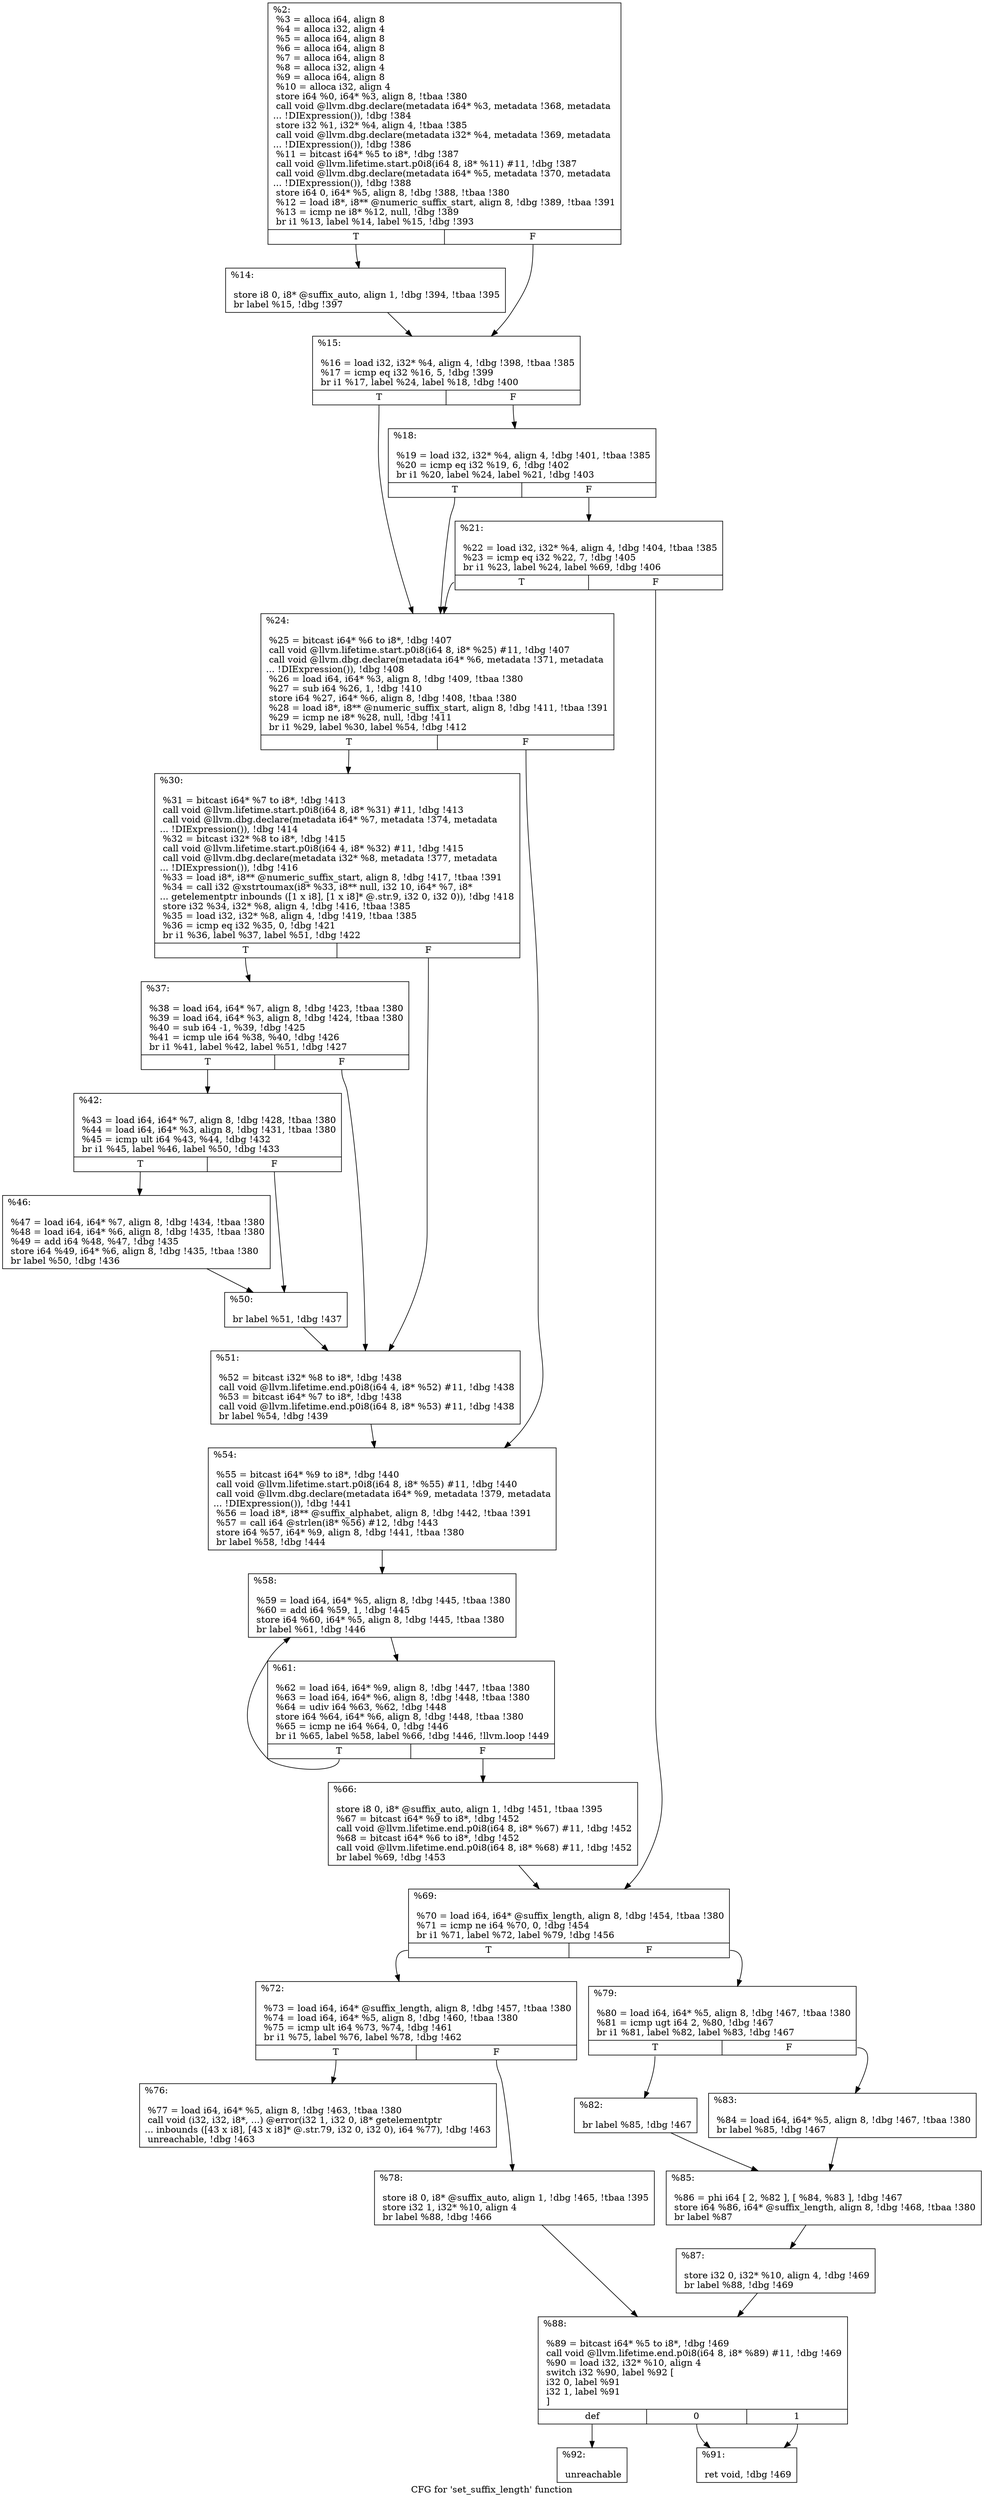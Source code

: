 digraph "CFG for 'set_suffix_length' function" {
	label="CFG for 'set_suffix_length' function";

	Node0x268ec70 [shape=record,label="{%2:\l  %3 = alloca i64, align 8\l  %4 = alloca i32, align 4\l  %5 = alloca i64, align 8\l  %6 = alloca i64, align 8\l  %7 = alloca i64, align 8\l  %8 = alloca i32, align 4\l  %9 = alloca i64, align 8\l  %10 = alloca i32, align 4\l  store i64 %0, i64* %3, align 8, !tbaa !380\l  call void @llvm.dbg.declare(metadata i64* %3, metadata !368, metadata\l... !DIExpression()), !dbg !384\l  store i32 %1, i32* %4, align 4, !tbaa !385\l  call void @llvm.dbg.declare(metadata i32* %4, metadata !369, metadata\l... !DIExpression()), !dbg !386\l  %11 = bitcast i64* %5 to i8*, !dbg !387\l  call void @llvm.lifetime.start.p0i8(i64 8, i8* %11) #11, !dbg !387\l  call void @llvm.dbg.declare(metadata i64* %5, metadata !370, metadata\l... !DIExpression()), !dbg !388\l  store i64 0, i64* %5, align 8, !dbg !388, !tbaa !380\l  %12 = load i8*, i8** @numeric_suffix_start, align 8, !dbg !389, !tbaa !391\l  %13 = icmp ne i8* %12, null, !dbg !389\l  br i1 %13, label %14, label %15, !dbg !393\l|{<s0>T|<s1>F}}"];
	Node0x268ec70:s0 -> Node0x26c4ab0;
	Node0x268ec70:s1 -> Node0x26c4b00;
	Node0x26c4ab0 [shape=record,label="{%14:\l\l  store i8 0, i8* @suffix_auto, align 1, !dbg !394, !tbaa !395\l  br label %15, !dbg !397\l}"];
	Node0x26c4ab0 -> Node0x26c4b00;
	Node0x26c4b00 [shape=record,label="{%15:\l\l  %16 = load i32, i32* %4, align 4, !dbg !398, !tbaa !385\l  %17 = icmp eq i32 %16, 5, !dbg !399\l  br i1 %17, label %24, label %18, !dbg !400\l|{<s0>T|<s1>F}}"];
	Node0x26c4b00:s0 -> Node0x26c4bf0;
	Node0x26c4b00:s1 -> Node0x26c4b50;
	Node0x26c4b50 [shape=record,label="{%18:\l\l  %19 = load i32, i32* %4, align 4, !dbg !401, !tbaa !385\l  %20 = icmp eq i32 %19, 6, !dbg !402\l  br i1 %20, label %24, label %21, !dbg !403\l|{<s0>T|<s1>F}}"];
	Node0x26c4b50:s0 -> Node0x26c4bf0;
	Node0x26c4b50:s1 -> Node0x26c4ba0;
	Node0x26c4ba0 [shape=record,label="{%21:\l\l  %22 = load i32, i32* %4, align 4, !dbg !404, !tbaa !385\l  %23 = icmp eq i32 %22, 7, !dbg !405\l  br i1 %23, label %24, label %69, !dbg !406\l|{<s0>T|<s1>F}}"];
	Node0x26c4ba0:s0 -> Node0x26c4bf0;
	Node0x26c4ba0:s1 -> Node0x26c4f60;
	Node0x26c4bf0 [shape=record,label="{%24:\l\l  %25 = bitcast i64* %6 to i8*, !dbg !407\l  call void @llvm.lifetime.start.p0i8(i64 8, i8* %25) #11, !dbg !407\l  call void @llvm.dbg.declare(metadata i64* %6, metadata !371, metadata\l... !DIExpression()), !dbg !408\l  %26 = load i64, i64* %3, align 8, !dbg !409, !tbaa !380\l  %27 = sub i64 %26, 1, !dbg !410\l  store i64 %27, i64* %6, align 8, !dbg !408, !tbaa !380\l  %28 = load i8*, i8** @numeric_suffix_start, align 8, !dbg !411, !tbaa !391\l  %29 = icmp ne i8* %28, null, !dbg !411\l  br i1 %29, label %30, label %54, !dbg !412\l|{<s0>T|<s1>F}}"];
	Node0x26c4bf0:s0 -> Node0x26c4c40;
	Node0x26c4bf0:s1 -> Node0x26c4e20;
	Node0x26c4c40 [shape=record,label="{%30:\l\l  %31 = bitcast i64* %7 to i8*, !dbg !413\l  call void @llvm.lifetime.start.p0i8(i64 8, i8* %31) #11, !dbg !413\l  call void @llvm.dbg.declare(metadata i64* %7, metadata !374, metadata\l... !DIExpression()), !dbg !414\l  %32 = bitcast i32* %8 to i8*, !dbg !415\l  call void @llvm.lifetime.start.p0i8(i64 4, i8* %32) #11, !dbg !415\l  call void @llvm.dbg.declare(metadata i32* %8, metadata !377, metadata\l... !DIExpression()), !dbg !416\l  %33 = load i8*, i8** @numeric_suffix_start, align 8, !dbg !417, !tbaa !391\l  %34 = call i32 @xstrtoumax(i8* %33, i8** null, i32 10, i64* %7, i8*\l... getelementptr inbounds ([1 x i8], [1 x i8]* @.str.9, i32 0, i32 0)), !dbg !418\l  store i32 %34, i32* %8, align 4, !dbg !416, !tbaa !385\l  %35 = load i32, i32* %8, align 4, !dbg !419, !tbaa !385\l  %36 = icmp eq i32 %35, 0, !dbg !421\l  br i1 %36, label %37, label %51, !dbg !422\l|{<s0>T|<s1>F}}"];
	Node0x26c4c40:s0 -> Node0x26c4c90;
	Node0x26c4c40:s1 -> Node0x26c4dd0;
	Node0x26c4c90 [shape=record,label="{%37:\l\l  %38 = load i64, i64* %7, align 8, !dbg !423, !tbaa !380\l  %39 = load i64, i64* %3, align 8, !dbg !424, !tbaa !380\l  %40 = sub i64 -1, %39, !dbg !425\l  %41 = icmp ule i64 %38, %40, !dbg !426\l  br i1 %41, label %42, label %51, !dbg !427\l|{<s0>T|<s1>F}}"];
	Node0x26c4c90:s0 -> Node0x26c4ce0;
	Node0x26c4c90:s1 -> Node0x26c4dd0;
	Node0x26c4ce0 [shape=record,label="{%42:\l\l  %43 = load i64, i64* %7, align 8, !dbg !428, !tbaa !380\l  %44 = load i64, i64* %3, align 8, !dbg !431, !tbaa !380\l  %45 = icmp ult i64 %43, %44, !dbg !432\l  br i1 %45, label %46, label %50, !dbg !433\l|{<s0>T|<s1>F}}"];
	Node0x26c4ce0:s0 -> Node0x26c4d30;
	Node0x26c4ce0:s1 -> Node0x26c4d80;
	Node0x26c4d30 [shape=record,label="{%46:\l\l  %47 = load i64, i64* %7, align 8, !dbg !434, !tbaa !380\l  %48 = load i64, i64* %6, align 8, !dbg !435, !tbaa !380\l  %49 = add i64 %48, %47, !dbg !435\l  store i64 %49, i64* %6, align 8, !dbg !435, !tbaa !380\l  br label %50, !dbg !436\l}"];
	Node0x26c4d30 -> Node0x26c4d80;
	Node0x26c4d80 [shape=record,label="{%50:\l\l  br label %51, !dbg !437\l}"];
	Node0x26c4d80 -> Node0x26c4dd0;
	Node0x26c4dd0 [shape=record,label="{%51:\l\l  %52 = bitcast i32* %8 to i8*, !dbg !438\l  call void @llvm.lifetime.end.p0i8(i64 4, i8* %52) #11, !dbg !438\l  %53 = bitcast i64* %7 to i8*, !dbg !438\l  call void @llvm.lifetime.end.p0i8(i64 8, i8* %53) #11, !dbg !438\l  br label %54, !dbg !439\l}"];
	Node0x26c4dd0 -> Node0x26c4e20;
	Node0x26c4e20 [shape=record,label="{%54:\l\l  %55 = bitcast i64* %9 to i8*, !dbg !440\l  call void @llvm.lifetime.start.p0i8(i64 8, i8* %55) #11, !dbg !440\l  call void @llvm.dbg.declare(metadata i64* %9, metadata !379, metadata\l... !DIExpression()), !dbg !441\l  %56 = load i8*, i8** @suffix_alphabet, align 8, !dbg !442, !tbaa !391\l  %57 = call i64 @strlen(i8* %56) #12, !dbg !443\l  store i64 %57, i64* %9, align 8, !dbg !441, !tbaa !380\l  br label %58, !dbg !444\l}"];
	Node0x26c4e20 -> Node0x26c4e70;
	Node0x26c4e70 [shape=record,label="{%58:\l\l  %59 = load i64, i64* %5, align 8, !dbg !445, !tbaa !380\l  %60 = add i64 %59, 1, !dbg !445\l  store i64 %60, i64* %5, align 8, !dbg !445, !tbaa !380\l  br label %61, !dbg !446\l}"];
	Node0x26c4e70 -> Node0x26c4ec0;
	Node0x26c4ec0 [shape=record,label="{%61:\l\l  %62 = load i64, i64* %9, align 8, !dbg !447, !tbaa !380\l  %63 = load i64, i64* %6, align 8, !dbg !448, !tbaa !380\l  %64 = udiv i64 %63, %62, !dbg !448\l  store i64 %64, i64* %6, align 8, !dbg !448, !tbaa !380\l  %65 = icmp ne i64 %64, 0, !dbg !446\l  br i1 %65, label %58, label %66, !dbg !446, !llvm.loop !449\l|{<s0>T|<s1>F}}"];
	Node0x26c4ec0:s0 -> Node0x26c4e70;
	Node0x26c4ec0:s1 -> Node0x26c4f10;
	Node0x26c4f10 [shape=record,label="{%66:\l\l  store i8 0, i8* @suffix_auto, align 1, !dbg !451, !tbaa !395\l  %67 = bitcast i64* %9 to i8*, !dbg !452\l  call void @llvm.lifetime.end.p0i8(i64 8, i8* %67) #11, !dbg !452\l  %68 = bitcast i64* %6 to i8*, !dbg !452\l  call void @llvm.lifetime.end.p0i8(i64 8, i8* %68) #11, !dbg !452\l  br label %69, !dbg !453\l}"];
	Node0x26c4f10 -> Node0x26c4f60;
	Node0x26c4f60 [shape=record,label="{%69:\l\l  %70 = load i64, i64* @suffix_length, align 8, !dbg !454, !tbaa !380\l  %71 = icmp ne i64 %70, 0, !dbg !454\l  br i1 %71, label %72, label %79, !dbg !456\l|{<s0>T|<s1>F}}"];
	Node0x26c4f60:s0 -> Node0x26c4fb0;
	Node0x26c4f60:s1 -> Node0x26c50a0;
	Node0x26c4fb0 [shape=record,label="{%72:\l\l  %73 = load i64, i64* @suffix_length, align 8, !dbg !457, !tbaa !380\l  %74 = load i64, i64* %5, align 8, !dbg !460, !tbaa !380\l  %75 = icmp ult i64 %73, %74, !dbg !461\l  br i1 %75, label %76, label %78, !dbg !462\l|{<s0>T|<s1>F}}"];
	Node0x26c4fb0:s0 -> Node0x26c5000;
	Node0x26c4fb0:s1 -> Node0x26c5050;
	Node0x26c5000 [shape=record,label="{%76:\l\l  %77 = load i64, i64* %5, align 8, !dbg !463, !tbaa !380\l  call void (i32, i32, i8*, ...) @error(i32 1, i32 0, i8* getelementptr\l... inbounds ([43 x i8], [43 x i8]* @.str.79, i32 0, i32 0), i64 %77), !dbg !463\l  unreachable, !dbg !463\l}"];
	Node0x26c5050 [shape=record,label="{%78:\l\l  store i8 0, i8* @suffix_auto, align 1, !dbg !465, !tbaa !395\l  store i32 1, i32* %10, align 4\l  br label %88, !dbg !466\l}"];
	Node0x26c5050 -> Node0x26c5230;
	Node0x26c50a0 [shape=record,label="{%79:\l\l  %80 = load i64, i64* %5, align 8, !dbg !467, !tbaa !380\l  %81 = icmp ugt i64 2, %80, !dbg !467\l  br i1 %81, label %82, label %83, !dbg !467\l|{<s0>T|<s1>F}}"];
	Node0x26c50a0:s0 -> Node0x26c50f0;
	Node0x26c50a0:s1 -> Node0x26c5140;
	Node0x26c50f0 [shape=record,label="{%82:\l\l  br label %85, !dbg !467\l}"];
	Node0x26c50f0 -> Node0x26c5190;
	Node0x26c5140 [shape=record,label="{%83:\l\l  %84 = load i64, i64* %5, align 8, !dbg !467, !tbaa !380\l  br label %85, !dbg !467\l}"];
	Node0x26c5140 -> Node0x26c5190;
	Node0x26c5190 [shape=record,label="{%85:\l\l  %86 = phi i64 [ 2, %82 ], [ %84, %83 ], !dbg !467\l  store i64 %86, i64* @suffix_length, align 8, !dbg !468, !tbaa !380\l  br label %87\l}"];
	Node0x26c5190 -> Node0x26c51e0;
	Node0x26c51e0 [shape=record,label="{%87:\l\l  store i32 0, i32* %10, align 4, !dbg !469\l  br label %88, !dbg !469\l}"];
	Node0x26c51e0 -> Node0x26c5230;
	Node0x26c5230 [shape=record,label="{%88:\l\l  %89 = bitcast i64* %5 to i8*, !dbg !469\l  call void @llvm.lifetime.end.p0i8(i64 8, i8* %89) #11, !dbg !469\l  %90 = load i32, i32* %10, align 4\l  switch i32 %90, label %92 [\l    i32 0, label %91\l    i32 1, label %91\l  ]\l|{<s0>def|<s1>0|<s2>1}}"];
	Node0x26c5230:s0 -> Node0x26c52d0;
	Node0x26c5230:s1 -> Node0x26c5280;
	Node0x26c5230:s2 -> Node0x26c5280;
	Node0x26c5280 [shape=record,label="{%91:\l\l  ret void, !dbg !469\l}"];
	Node0x26c52d0 [shape=record,label="{%92:\l\l  unreachable\l}"];
}

